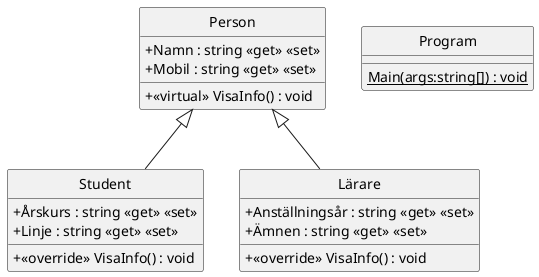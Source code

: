 @startuml ClassdiagramPerson
skinparam ClassAttributeIconSize 0
skinparam Monochrome true
hide circle
class Person {
    + Namn : string <<get>> <<set>>
    + Mobil : string <<get>> <<set>>
    + <<virtual>> VisaInfo() : void
}
class Student {
    + Årskurs : string <<get>> <<set>>
    + Linje : string <<get>> <<set>>
    + <<override>> VisaInfo() : void
}
class Lärare {
    + Anställningsår : string <<get>> <<set>>
    + Ämnen : string <<get>> <<set>>
    + <<override>> VisaInfo() : void
}
class Program {
    {static} Main(args:string[]) : void
}
Person <|-- Student
Person <|-- Lärare
@enduml
